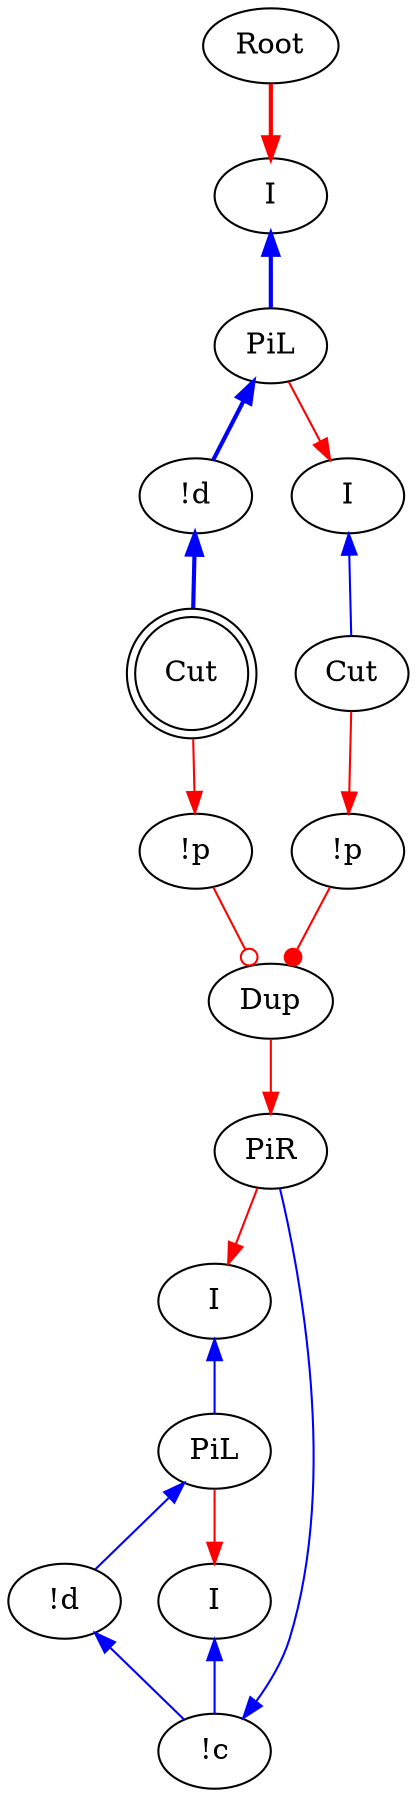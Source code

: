 digraph {
"Root0" [label="Root"]
"!d0" [label="!d"]
"PiL0" [label="PiL"]
"I0" [label="I"]
"PiR0" [label="PiR"]
"!c0" [label="!c"]
"!d1" [label="!d"]
"PiL1" [label="PiL"]
"I1" [label="I"]
"I2" [label="I"]
"I3" [label="I"]
"Dup0_0" [label="Dup"]
"!p0" [label="!p"]
"!p1" [label="!p"]
"Cut0" [label="Cut"]
"Cut1" [label="Cut",shape=doublecircle]
"Cut0" -> "!p0"[color=red,tooltip="e0"]
"Cut1" -> "!p1"[color=red,tooltip="e1"]
"!p0" -> "Dup0_0"[color=red,tooltip="e2",arrowhead=dot]
"!p1" -> "Dup0_0"[color=red,tooltip="e3",arrowhead=odot]
"Dup0_0" -> "PiR0"[color=red,tooltip="o2"]
"Root0" -> "I3"[color=red,tooltip="ret",penwidth=2]
"I3" -> "PiL0"[color=blue,tooltip="ret_o1l",penwidth=2,dir=back]
"PiR0" -> "I2"[color=red,tooltip="ret_o2"]
"I2" -> "PiL1"[color=blue,tooltip="ret_o2l",dir=back]
"I0" -> "Cut0"[color=blue,tooltip="x1_o1",dir=back]
"PiL0" -> "I0"[color=red,tooltip="x1_o1r"]
"I1" -> "!c0"[color=blue,tooltip="x1_o2",dir=back]
"PiL1" -> "I1"[color=red,tooltip="x1_o2r"]
"!d0" -> "Cut1"[color=blue,tooltip="x2_o1",penwidth=2,dir=back]
"!d1" -> "!c0"[color=blue,tooltip="x2_o2",dir=back]
"PiL0" -> "!d0"[color=blue,tooltip="x2i_o1",penwidth=2,dir=back]
"PiL1" -> "!d1"[color=blue,tooltip="x2i_o2",dir=back]
"!c0" -> "PiR0"[color=blue,tooltip="x_o2",dir=back]
}
